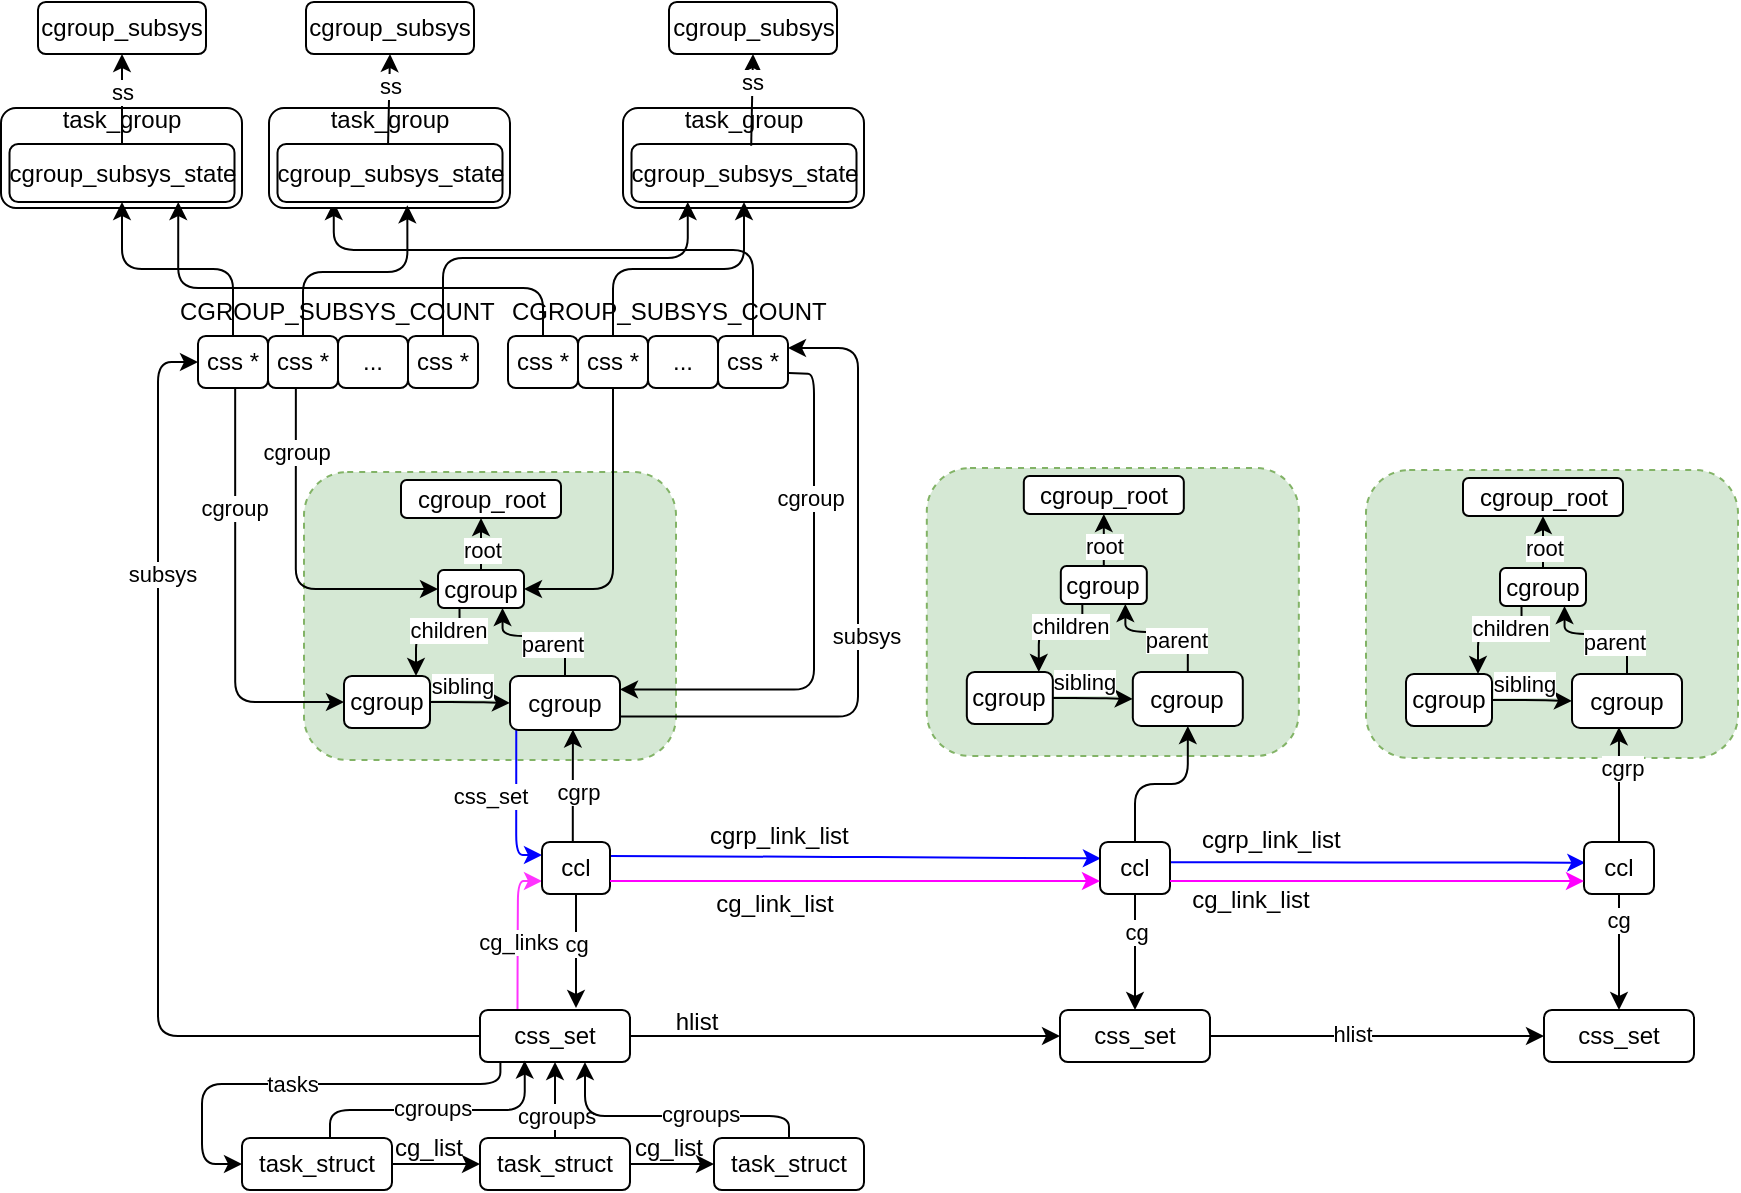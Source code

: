 <mxfile version="22.1.18" type="github">
  <diagram name="第 1 页" id="1sTqLYYf4km9OQXEMfxo">
    <mxGraphModel dx="1105" dy="947" grid="0" gridSize="10" guides="1" tooltips="1" connect="1" arrows="1" fold="1" page="0" pageScale="1" pageWidth="827" pageHeight="1169" math="0" shadow="0">
      <root>
        <mxCell id="0" />
        <mxCell id="1" parent="0" />
        <mxCell id="eX-xo4S41jba7NUUzSWL-14" value="" style="rounded=1;whiteSpace=wrap;html=1;" parent="1" vertex="1">
          <mxGeometry x="371.5" y="-338" width="120.5" height="50" as="geometry" />
        </mxCell>
        <mxCell id="eX-xo4S41jba7NUUzSWL-4" value="" style="rounded=1;whiteSpace=wrap;html=1;" parent="1" vertex="1">
          <mxGeometry x="60.5" y="-338" width="120.5" height="50" as="geometry" />
        </mxCell>
        <mxCell id="Ngx6iaga4DdsrcoKr7fE-33" value="" style="rounded=1;whiteSpace=wrap;html=1;fillColor=#d5e8d4;dashed=1;strokeColor=#82b366;" parent="1" vertex="1">
          <mxGeometry x="523.41" y="-158" width="186" height="144" as="geometry" />
        </mxCell>
        <mxCell id="dMPjOtFgpPPqgFT5n9wA-119" value="" style="rounded=1;whiteSpace=wrap;html=1;fillColor=#d5e8d4;dashed=1;strokeColor=#82b366;" parent="1" vertex="1">
          <mxGeometry x="212" y="-156" width="186" height="144" as="geometry" />
        </mxCell>
        <mxCell id="dMPjOtFgpPPqgFT5n9wA-11" style="edgeStyle=orthogonalEdgeStyle;rounded=1;orthogonalLoop=1;jettySize=auto;html=1;entryX=0;entryY=0.5;entryDx=0;entryDy=0;" parent="1" source="dMPjOtFgpPPqgFT5n9wA-1" target="dMPjOtFgpPPqgFT5n9wA-2" edge="1">
          <mxGeometry relative="1" as="geometry" />
        </mxCell>
        <mxCell id="dMPjOtFgpPPqgFT5n9wA-1" value="task_struct" style="rounded=1;whiteSpace=wrap;html=1;" parent="1" vertex="1">
          <mxGeometry x="181" y="177" width="75" height="26" as="geometry" />
        </mxCell>
        <mxCell id="dMPjOtFgpPPqgFT5n9wA-5" style="edgeStyle=orthogonalEdgeStyle;rounded=1;orthogonalLoop=1;jettySize=auto;html=1;entryX=0.5;entryY=1;entryDx=0;entryDy=0;" parent="1" source="dMPjOtFgpPPqgFT5n9wA-2" target="dMPjOtFgpPPqgFT5n9wA-4" edge="1">
          <mxGeometry relative="1" as="geometry" />
        </mxCell>
        <mxCell id="dMPjOtFgpPPqgFT5n9wA-8" value="cgroups" style="edgeLabel;html=1;align=center;verticalAlign=middle;resizable=0;points=[];rounded=1;" parent="dMPjOtFgpPPqgFT5n9wA-5" vertex="1" connectable="0">
          <mxGeometry x="-0.444" relative="1" as="geometry">
            <mxPoint as="offset" />
          </mxGeometry>
        </mxCell>
        <mxCell id="dMPjOtFgpPPqgFT5n9wA-12" style="edgeStyle=orthogonalEdgeStyle;rounded=1;orthogonalLoop=1;jettySize=auto;html=1;entryX=0;entryY=0.5;entryDx=0;entryDy=0;" parent="1" source="dMPjOtFgpPPqgFT5n9wA-2" target="dMPjOtFgpPPqgFT5n9wA-3" edge="1">
          <mxGeometry relative="1" as="geometry" />
        </mxCell>
        <mxCell id="dMPjOtFgpPPqgFT5n9wA-2" value="task_struct" style="rounded=1;whiteSpace=wrap;html=1;" parent="1" vertex="1">
          <mxGeometry x="300" y="177" width="75" height="26" as="geometry" />
        </mxCell>
        <mxCell id="dMPjOtFgpPPqgFT5n9wA-3" value="task_struct" style="rounded=1;whiteSpace=wrap;html=1;" parent="1" vertex="1">
          <mxGeometry x="417" y="177" width="75" height="26" as="geometry" />
        </mxCell>
        <mxCell id="dMPjOtFgpPPqgFT5n9wA-15" style="edgeStyle=orthogonalEdgeStyle;rounded=1;orthogonalLoop=1;jettySize=auto;html=1;entryX=0;entryY=0.5;entryDx=0;entryDy=0;exitX=0.136;exitY=0.975;exitDx=0;exitDy=0;exitPerimeter=0;" parent="1" source="dMPjOtFgpPPqgFT5n9wA-4" target="dMPjOtFgpPPqgFT5n9wA-1" edge="1">
          <mxGeometry relative="1" as="geometry">
            <Array as="points">
              <mxPoint x="310" y="150" />
              <mxPoint x="161" y="150" />
              <mxPoint x="161" y="190" />
            </Array>
          </mxGeometry>
        </mxCell>
        <mxCell id="dMPjOtFgpPPqgFT5n9wA-16" value="tasks" style="edgeLabel;html=1;align=center;verticalAlign=middle;resizable=0;points=[];rounded=1;" parent="dMPjOtFgpPPqgFT5n9wA-15" vertex="1" connectable="0">
          <mxGeometry x="0.054" relative="1" as="geometry">
            <mxPoint as="offset" />
          </mxGeometry>
        </mxCell>
        <mxCell id="dMPjOtFgpPPqgFT5n9wA-130" style="edgeStyle=orthogonalEdgeStyle;rounded=1;orthogonalLoop=1;jettySize=auto;html=1;entryX=0;entryY=0.5;entryDx=0;entryDy=0;exitX=0;exitY=0.5;exitDx=0;exitDy=0;" parent="1" source="dMPjOtFgpPPqgFT5n9wA-4" target="dMPjOtFgpPPqgFT5n9wA-91" edge="1">
          <mxGeometry relative="1" as="geometry" />
        </mxCell>
        <mxCell id="dMPjOtFgpPPqgFT5n9wA-138" style="edgeStyle=orthogonalEdgeStyle;rounded=1;orthogonalLoop=1;jettySize=auto;html=1;entryX=0;entryY=0.75;entryDx=0;entryDy=0;exitX=0.25;exitY=0;exitDx=0;exitDy=0;strokeColor=#FF33FF;" parent="1" source="dMPjOtFgpPPqgFT5n9wA-4" target="dMPjOtFgpPPqgFT5n9wA-135" edge="1">
          <mxGeometry relative="1" as="geometry">
            <Array as="points">
              <mxPoint x="319" y="84" />
              <mxPoint x="319" y="49" />
            </Array>
          </mxGeometry>
        </mxCell>
        <mxCell id="dMPjOtFgpPPqgFT5n9wA-140" value="cg_links" style="edgeLabel;html=1;align=center;verticalAlign=middle;resizable=0;points=[];rounded=1;" parent="dMPjOtFgpPPqgFT5n9wA-138" vertex="1" connectable="0">
          <mxGeometry x="-0.093" relative="1" as="geometry">
            <mxPoint as="offset" />
          </mxGeometry>
        </mxCell>
        <mxCell id="Ngx6iaga4DdsrcoKr7fE-14" style="edgeStyle=orthogonalEdgeStyle;rounded=1;orthogonalLoop=1;jettySize=auto;html=1;" parent="1" source="dMPjOtFgpPPqgFT5n9wA-4" target="Ngx6iaga4DdsrcoKr7fE-12" edge="1">
          <mxGeometry relative="1" as="geometry" />
        </mxCell>
        <mxCell id="dMPjOtFgpPPqgFT5n9wA-4" value="css_set" style="rounded=1;whiteSpace=wrap;html=1;" parent="1" vertex="1">
          <mxGeometry x="300" y="113" width="75" height="26" as="geometry" />
        </mxCell>
        <mxCell id="dMPjOtFgpPPqgFT5n9wA-6" style="edgeStyle=orthogonalEdgeStyle;rounded=1;orthogonalLoop=1;jettySize=auto;html=1;entryX=0.7;entryY=1.002;entryDx=0;entryDy=0;entryPerimeter=0;" parent="1" source="dMPjOtFgpPPqgFT5n9wA-3" target="dMPjOtFgpPPqgFT5n9wA-4" edge="1">
          <mxGeometry relative="1" as="geometry">
            <Array as="points">
              <mxPoint x="455" y="166" />
              <mxPoint x="353" y="166" />
            </Array>
          </mxGeometry>
        </mxCell>
        <mxCell id="dMPjOtFgpPPqgFT5n9wA-10" value="cgroups" style="edgeLabel;html=1;align=center;verticalAlign=middle;resizable=0;points=[];rounded=1;" parent="dMPjOtFgpPPqgFT5n9wA-6" vertex="1" connectable="0">
          <mxGeometry x="-0.206" y="-1" relative="1" as="geometry">
            <mxPoint as="offset" />
          </mxGeometry>
        </mxCell>
        <mxCell id="dMPjOtFgpPPqgFT5n9wA-7" style="edgeStyle=orthogonalEdgeStyle;rounded=1;orthogonalLoop=1;jettySize=auto;html=1;entryX=0.298;entryY=0.973;entryDx=0;entryDy=0;entryPerimeter=0;" parent="1" source="dMPjOtFgpPPqgFT5n9wA-1" target="dMPjOtFgpPPqgFT5n9wA-4" edge="1">
          <mxGeometry relative="1" as="geometry">
            <Array as="points">
              <mxPoint x="225" y="163" />
              <mxPoint x="322" y="163" />
            </Array>
          </mxGeometry>
        </mxCell>
        <mxCell id="dMPjOtFgpPPqgFT5n9wA-9" value="cgroups" style="edgeLabel;html=1;align=center;verticalAlign=middle;resizable=0;points=[];rounded=1;" parent="dMPjOtFgpPPqgFT5n9wA-7" vertex="1" connectable="0">
          <mxGeometry x="-0.054" y="1" relative="1" as="geometry">
            <mxPoint as="offset" />
          </mxGeometry>
        </mxCell>
        <mxCell id="dMPjOtFgpPPqgFT5n9wA-13" value="cg_list" style="text;html=1;align=center;verticalAlign=middle;resizable=0;points=[];autosize=1;strokeColor=none;fillColor=none;rounded=1;" parent="1" vertex="1">
          <mxGeometry x="248" y="169" width="52" height="26" as="geometry" />
        </mxCell>
        <mxCell id="dMPjOtFgpPPqgFT5n9wA-14" value="cg_list" style="text;html=1;align=center;verticalAlign=middle;resizable=0;points=[];autosize=1;strokeColor=none;fillColor=none;rounded=1;" parent="1" vertex="1">
          <mxGeometry x="368" y="169" width="52" height="26" as="geometry" />
        </mxCell>
        <mxCell id="Ngx6iaga4DdsrcoKr7fE-25" style="edgeStyle=orthogonalEdgeStyle;rounded=1;orthogonalLoop=1;jettySize=auto;html=1;entryX=0;entryY=0.5;entryDx=0;entryDy=0;exitX=0.531;exitY=1.02;exitDx=0;exitDy=0;exitPerimeter=0;" parent="1" source="dMPjOtFgpPPqgFT5n9wA-91" target="dMPjOtFgpPPqgFT5n9wA-106" edge="1">
          <mxGeometry relative="1" as="geometry">
            <mxPoint x="175.0" y="-198" as="sourcePoint" />
            <mxPoint x="229" y="-41.0" as="targetPoint" />
            <Array as="points">
              <mxPoint x="178" y="-41" />
            </Array>
          </mxGeometry>
        </mxCell>
        <mxCell id="Ngx6iaga4DdsrcoKr7fE-29" value="cgroup" style="edgeLabel;html=1;align=center;verticalAlign=middle;resizable=0;points=[];rounded=1;" parent="Ngx6iaga4DdsrcoKr7fE-25" vertex="1" connectable="0">
          <mxGeometry x="-0.673" relative="1" as="geometry">
            <mxPoint x="-1" y="25" as="offset" />
          </mxGeometry>
        </mxCell>
        <mxCell id="eX-xo4S41jba7NUUzSWL-17" style="edgeStyle=orthogonalEdgeStyle;rounded=1;orthogonalLoop=1;jettySize=auto;html=1;entryX=0.5;entryY=1;entryDx=0;entryDy=0;curved=0;" parent="1" source="dMPjOtFgpPPqgFT5n9wA-91" target="eX-xo4S41jba7NUUzSWL-1" edge="1">
          <mxGeometry relative="1" as="geometry" />
        </mxCell>
        <mxCell id="dMPjOtFgpPPqgFT5n9wA-91" value="css *" style="rounded=1;whiteSpace=wrap;html=1;" parent="1" vertex="1">
          <mxGeometry x="159" y="-224" width="35" height="26" as="geometry" />
        </mxCell>
        <mxCell id="Ngx6iaga4DdsrcoKr7fE-26" style="edgeStyle=orthogonalEdgeStyle;rounded=1;orthogonalLoop=1;jettySize=auto;html=1;entryX=0;entryY=0.5;entryDx=0;entryDy=0;exitX=0.398;exitY=1.007;exitDx=0;exitDy=0;exitPerimeter=0;" parent="1" source="dMPjOtFgpPPqgFT5n9wA-92" target="dMPjOtFgpPPqgFT5n9wA-107" edge="1">
          <mxGeometry relative="1" as="geometry" />
        </mxCell>
        <mxCell id="Ngx6iaga4DdsrcoKr7fE-30" value="cgroup" style="edgeLabel;html=1;align=center;verticalAlign=middle;resizable=0;points=[];rounded=1;" parent="Ngx6iaga4DdsrcoKr7fE-26" vertex="1" connectable="0">
          <mxGeometry x="-0.631" relative="1" as="geometry">
            <mxPoint as="offset" />
          </mxGeometry>
        </mxCell>
        <mxCell id="dMPjOtFgpPPqgFT5n9wA-92" value="css *" style="rounded=1;whiteSpace=wrap;html=1;" parent="1" vertex="1">
          <mxGeometry x="194" y="-224" width="35" height="26" as="geometry" />
        </mxCell>
        <mxCell id="dMPjOtFgpPPqgFT5n9wA-93" value="..." style="rounded=1;whiteSpace=wrap;html=1;" parent="1" vertex="1">
          <mxGeometry x="229" y="-224" width="35" height="26" as="geometry" />
        </mxCell>
        <mxCell id="eX-xo4S41jba7NUUzSWL-22" style="edgeStyle=orthogonalEdgeStyle;rounded=1;orthogonalLoop=1;jettySize=auto;html=1;entryX=0.25;entryY=1;entryDx=0;entryDy=0;" parent="1" source="dMPjOtFgpPPqgFT5n9wA-94" target="eX-xo4S41jba7NUUzSWL-15" edge="1">
          <mxGeometry relative="1" as="geometry">
            <Array as="points">
              <mxPoint x="282" y="-263" />
              <mxPoint x="404" y="-263" />
            </Array>
          </mxGeometry>
        </mxCell>
        <mxCell id="dMPjOtFgpPPqgFT5n9wA-94" value="css *" style="rounded=1;whiteSpace=wrap;html=1;" parent="1" vertex="1">
          <mxGeometry x="264" y="-224" width="35" height="26" as="geometry" />
        </mxCell>
        <mxCell id="dMPjOtFgpPPqgFT5n9wA-104" style="edgeStyle=orthogonalEdgeStyle;rounded=1;orthogonalLoop=1;jettySize=auto;html=1;entryX=1;entryY=0.25;entryDx=0;entryDy=0;exitX=1;exitY=0.75;exitDx=0;exitDy=0;" parent="1" source="dMPjOtFgpPPqgFT5n9wA-97" target="dMPjOtFgpPPqgFT5n9wA-103" edge="1">
          <mxGeometry relative="1" as="geometry">
            <Array as="points">
              <mxPoint x="489" y="-34" />
              <mxPoint x="489" y="-218" />
              <mxPoint x="454" y="-218" />
            </Array>
          </mxGeometry>
        </mxCell>
        <mxCell id="dMPjOtFgpPPqgFT5n9wA-105" value="subsys" style="edgeLabel;html=1;align=center;verticalAlign=middle;resizable=0;points=[];rounded=1;" parent="dMPjOtFgpPPqgFT5n9wA-104" vertex="1" connectable="0">
          <mxGeometry x="-0.348" y="2" relative="1" as="geometry">
            <mxPoint x="12" y="-39" as="offset" />
          </mxGeometry>
        </mxCell>
        <mxCell id="dMPjOtFgpPPqgFT5n9wA-112" style="edgeStyle=orthogonalEdgeStyle;rounded=1;orthogonalLoop=1;jettySize=auto;html=1;entryX=0.75;entryY=1;entryDx=0;entryDy=0;exitX=0.5;exitY=0;exitDx=0;exitDy=0;" parent="1" source="dMPjOtFgpPPqgFT5n9wA-97" target="dMPjOtFgpPPqgFT5n9wA-107" edge="1">
          <mxGeometry relative="1" as="geometry" />
        </mxCell>
        <mxCell id="dMPjOtFgpPPqgFT5n9wA-113" value="parent" style="edgeLabel;html=1;align=center;verticalAlign=middle;resizable=0;points=[];rounded=1;" parent="dMPjOtFgpPPqgFT5n9wA-112" vertex="1" connectable="0">
          <mxGeometry x="-0.255" relative="1" as="geometry">
            <mxPoint x="-2" y="4" as="offset" />
          </mxGeometry>
        </mxCell>
        <mxCell id="dMPjOtFgpPPqgFT5n9wA-137" style="edgeStyle=orthogonalEdgeStyle;rounded=1;orthogonalLoop=1;jettySize=auto;html=1;entryX=0;entryY=0.25;entryDx=0;entryDy=0;exitX=0.057;exitY=0.986;exitDx=0;exitDy=0;exitPerimeter=0;strokeColor=#0000FF;" parent="1" source="dMPjOtFgpPPqgFT5n9wA-97" target="dMPjOtFgpPPqgFT5n9wA-135" edge="1">
          <mxGeometry relative="1" as="geometry">
            <mxPoint x="340" y="-26" as="sourcePoint" />
            <mxPoint x="341" y="28" as="targetPoint" />
            <Array as="points">
              <mxPoint x="318" y="36" />
            </Array>
          </mxGeometry>
        </mxCell>
        <mxCell id="dMPjOtFgpPPqgFT5n9wA-139" value="css_set" style="edgeLabel;html=1;align=center;verticalAlign=middle;resizable=0;points=[];rounded=1;" parent="dMPjOtFgpPPqgFT5n9wA-137" vertex="1" connectable="0">
          <mxGeometry x="0.372" y="1" relative="1" as="geometry">
            <mxPoint x="-14" y="-19" as="offset" />
          </mxGeometry>
        </mxCell>
        <mxCell id="dMPjOtFgpPPqgFT5n9wA-97" value="cgroup" style="rounded=1;whiteSpace=wrap;html=1;" parent="1" vertex="1">
          <mxGeometry x="315" y="-54" width="55" height="27" as="geometry" />
        </mxCell>
        <mxCell id="eX-xo4S41jba7NUUzSWL-23" style="edgeStyle=orthogonalEdgeStyle;rounded=1;orthogonalLoop=1;jettySize=auto;html=1;entryX=0.75;entryY=1;entryDx=0;entryDy=0;" parent="1" source="dMPjOtFgpPPqgFT5n9wA-100" target="eX-xo4S41jba7NUUzSWL-1" edge="1">
          <mxGeometry relative="1" as="geometry">
            <Array as="points">
              <mxPoint x="332" y="-248" />
              <mxPoint x="149" y="-248" />
            </Array>
          </mxGeometry>
        </mxCell>
        <mxCell id="dMPjOtFgpPPqgFT5n9wA-100" value="css *" style="rounded=1;whiteSpace=wrap;html=1;" parent="1" vertex="1">
          <mxGeometry x="314" y="-224" width="35" height="26" as="geometry" />
        </mxCell>
        <mxCell id="Ngx6iaga4DdsrcoKr7fE-27" style="edgeStyle=orthogonalEdgeStyle;rounded=1;orthogonalLoop=1;jettySize=auto;html=1;entryX=1;entryY=0.5;entryDx=0;entryDy=0;exitX=0.5;exitY=1;exitDx=0;exitDy=0;" parent="1" source="dMPjOtFgpPPqgFT5n9wA-101" target="dMPjOtFgpPPqgFT5n9wA-107" edge="1">
          <mxGeometry relative="1" as="geometry" />
        </mxCell>
        <mxCell id="eX-xo4S41jba7NUUzSWL-21" style="edgeStyle=orthogonalEdgeStyle;rounded=1;orthogonalLoop=1;jettySize=auto;html=1;entryX=0.5;entryY=1;entryDx=0;entryDy=0;" parent="1" source="dMPjOtFgpPPqgFT5n9wA-101" target="eX-xo4S41jba7NUUzSWL-15" edge="1">
          <mxGeometry relative="1" as="geometry" />
        </mxCell>
        <mxCell id="dMPjOtFgpPPqgFT5n9wA-101" value="css *" style="rounded=1;whiteSpace=wrap;html=1;" parent="1" vertex="1">
          <mxGeometry x="349" y="-224" width="35" height="26" as="geometry" />
        </mxCell>
        <mxCell id="dMPjOtFgpPPqgFT5n9wA-102" value="..." style="rounded=1;whiteSpace=wrap;html=1;" parent="1" vertex="1">
          <mxGeometry x="384" y="-224" width="35" height="26" as="geometry" />
        </mxCell>
        <mxCell id="Ngx6iaga4DdsrcoKr7fE-22" style="edgeStyle=orthogonalEdgeStyle;rounded=1;orthogonalLoop=1;jettySize=auto;html=1;entryX=1;entryY=0.25;entryDx=0;entryDy=0;exitX=0.997;exitY=0.71;exitDx=0;exitDy=0;exitPerimeter=0;" parent="1" source="dMPjOtFgpPPqgFT5n9wA-103" target="dMPjOtFgpPPqgFT5n9wA-97" edge="1">
          <mxGeometry relative="1" as="geometry">
            <mxPoint x="455" y="-252" as="sourcePoint" />
            <Array as="points">
              <mxPoint x="455" y="-206" />
              <mxPoint x="467" y="-205" />
              <mxPoint x="467" y="-47" />
            </Array>
          </mxGeometry>
        </mxCell>
        <mxCell id="Ngx6iaga4DdsrcoKr7fE-23" value="cgroup" style="edgeLabel;html=1;align=center;verticalAlign=middle;resizable=0;points=[];rounded=1;" parent="Ngx6iaga4DdsrcoKr7fE-22" vertex="1" connectable="0">
          <mxGeometry x="-0.441" y="-2" relative="1" as="geometry">
            <mxPoint as="offset" />
          </mxGeometry>
        </mxCell>
        <mxCell id="eX-xo4S41jba7NUUzSWL-24" style="edgeStyle=orthogonalEdgeStyle;rounded=1;orthogonalLoop=1;jettySize=auto;html=1;entryX=0.25;entryY=1;entryDx=0;entryDy=0;" parent="1" source="dMPjOtFgpPPqgFT5n9wA-103" target="eX-xo4S41jba7NUUzSWL-9" edge="1">
          <mxGeometry relative="1" as="geometry">
            <Array as="points">
              <mxPoint x="437" y="-267" />
              <mxPoint x="227" y="-267" />
            </Array>
          </mxGeometry>
        </mxCell>
        <mxCell id="dMPjOtFgpPPqgFT5n9wA-103" value="css *" style="rounded=1;whiteSpace=wrap;html=1;" parent="1" vertex="1">
          <mxGeometry x="419" y="-224" width="35" height="26" as="geometry" />
        </mxCell>
        <mxCell id="dMPjOtFgpPPqgFT5n9wA-108" style="edgeStyle=orthogonalEdgeStyle;rounded=1;orthogonalLoop=1;jettySize=auto;html=1;exitX=1;exitY=0.5;exitDx=0;exitDy=0;" parent="1" source="dMPjOtFgpPPqgFT5n9wA-106" target="dMPjOtFgpPPqgFT5n9wA-97" edge="1">
          <mxGeometry relative="1" as="geometry" />
        </mxCell>
        <mxCell id="dMPjOtFgpPPqgFT5n9wA-109" value="sibling" style="edgeLabel;html=1;align=center;verticalAlign=middle;resizable=0;points=[];rounded=1;" parent="dMPjOtFgpPPqgFT5n9wA-108" vertex="1" connectable="0">
          <mxGeometry x="-0.335" relative="1" as="geometry">
            <mxPoint x="2" y="-8" as="offset" />
          </mxGeometry>
        </mxCell>
        <mxCell id="dMPjOtFgpPPqgFT5n9wA-106" value="cgroup" style="rounded=1;whiteSpace=wrap;html=1;" parent="1" vertex="1">
          <mxGeometry x="232" y="-54" width="43" height="26" as="geometry" />
        </mxCell>
        <mxCell id="dMPjOtFgpPPqgFT5n9wA-114" value="" style="edgeStyle=orthogonalEdgeStyle;rounded=1;orthogonalLoop=1;jettySize=auto;html=1;exitX=0.25;exitY=1;exitDx=0;exitDy=0;" parent="1" source="dMPjOtFgpPPqgFT5n9wA-107" target="dMPjOtFgpPPqgFT5n9wA-106" edge="1">
          <mxGeometry relative="1" as="geometry">
            <Array as="points">
              <mxPoint x="290" y="-75" />
              <mxPoint x="268" y="-75" />
            </Array>
          </mxGeometry>
        </mxCell>
        <mxCell id="dMPjOtFgpPPqgFT5n9wA-115" value="children" style="edgeLabel;html=1;align=center;verticalAlign=middle;resizable=0;points=[];rounded=1;" parent="dMPjOtFgpPPqgFT5n9wA-114" vertex="1" connectable="0">
          <mxGeometry x="-0.3" y="-2" relative="1" as="geometry">
            <mxPoint as="offset" />
          </mxGeometry>
        </mxCell>
        <mxCell id="dMPjOtFgpPPqgFT5n9wA-117" style="edgeStyle=orthogonalEdgeStyle;rounded=1;orthogonalLoop=1;jettySize=auto;html=1;entryX=0.5;entryY=1;entryDx=0;entryDy=0;" parent="1" source="dMPjOtFgpPPqgFT5n9wA-107" target="dMPjOtFgpPPqgFT5n9wA-116" edge="1">
          <mxGeometry relative="1" as="geometry" />
        </mxCell>
        <mxCell id="dMPjOtFgpPPqgFT5n9wA-118" value="root" style="edgeLabel;html=1;align=center;verticalAlign=middle;resizable=0;points=[];rounded=1;" parent="dMPjOtFgpPPqgFT5n9wA-117" vertex="1" connectable="0">
          <mxGeometry x="-0.399" y="-3" relative="1" as="geometry">
            <mxPoint x="-3" y="6" as="offset" />
          </mxGeometry>
        </mxCell>
        <mxCell id="dMPjOtFgpPPqgFT5n9wA-107" value="cgroup" style="rounded=1;whiteSpace=wrap;html=1;" parent="1" vertex="1">
          <mxGeometry x="279" y="-107" width="43" height="19" as="geometry" />
        </mxCell>
        <mxCell id="dMPjOtFgpPPqgFT5n9wA-116" value="cgroup_root" style="rounded=1;whiteSpace=wrap;html=1;" parent="1" vertex="1">
          <mxGeometry x="260.5" y="-152" width="80" height="19" as="geometry" />
        </mxCell>
        <mxCell id="dMPjOtFgpPPqgFT5n9wA-131" value="subsys" style="edgeLabel;html=1;align=center;verticalAlign=middle;resizable=0;points=[];rounded=1;" parent="1" vertex="1" connectable="0">
          <mxGeometry x="267.502" y="-159.003" as="geometry">
            <mxPoint x="-127" y="54" as="offset" />
          </mxGeometry>
        </mxCell>
        <mxCell id="dMPjOtFgpPPqgFT5n9wA-143" style="edgeStyle=orthogonalEdgeStyle;rounded=1;orthogonalLoop=1;jettySize=auto;html=1;entryX=0.013;entryY=0.315;entryDx=0;entryDy=0;strokeColor=#0000FF;entryPerimeter=0;" parent="1" target="dMPjOtFgpPPqgFT5n9wA-141" edge="1">
          <mxGeometry relative="1" as="geometry">
            <mxPoint x="365" y="36" as="sourcePoint" />
            <mxPoint x="448" y="36" as="targetPoint" />
          </mxGeometry>
        </mxCell>
        <mxCell id="Ngx6iaga4DdsrcoKr7fE-2" style="edgeStyle=orthogonalEdgeStyle;rounded=1;orthogonalLoop=1;jettySize=auto;html=1;entryX=0.572;entryY=0.991;entryDx=0;entryDy=0;entryPerimeter=0;exitX=0.453;exitY=-0.015;exitDx=0;exitDy=0;exitPerimeter=0;" parent="1" source="dMPjOtFgpPPqgFT5n9wA-135" target="dMPjOtFgpPPqgFT5n9wA-97" edge="1">
          <mxGeometry relative="1" as="geometry" />
        </mxCell>
        <mxCell id="Ngx6iaga4DdsrcoKr7fE-3" value="cgrp" style="edgeLabel;html=1;align=center;verticalAlign=middle;resizable=0;points=[];rounded=1;" parent="Ngx6iaga4DdsrcoKr7fE-2" vertex="1" connectable="0">
          <mxGeometry x="-0.107" relative="1" as="geometry">
            <mxPoint x="2" as="offset" />
          </mxGeometry>
        </mxCell>
        <mxCell id="dMPjOtFgpPPqgFT5n9wA-135" value="ccl" style="rounded=1;whiteSpace=wrap;html=1;" parent="1" vertex="1">
          <mxGeometry x="331" y="29" width="34" height="26" as="geometry" />
        </mxCell>
        <mxCell id="dMPjOtFgpPPqgFT5n9wA-144" style="edgeStyle=orthogonalEdgeStyle;rounded=1;orthogonalLoop=1;jettySize=auto;html=1;entryX=0.019;entryY=0.397;entryDx=0;entryDy=0;strokeColor=#0000FF;entryPerimeter=0;exitX=1.008;exitY=0.391;exitDx=0;exitDy=0;exitPerimeter=0;" parent="1" source="dMPjOtFgpPPqgFT5n9wA-141" target="dMPjOtFgpPPqgFT5n9wA-142" edge="1">
          <mxGeometry relative="1" as="geometry">
            <mxPoint x="645" y="37" as="sourcePoint" />
            <mxPoint x="742" y="37" as="targetPoint" />
          </mxGeometry>
        </mxCell>
        <mxCell id="Ngx6iaga4DdsrcoKr7fE-31" style="edgeStyle=orthogonalEdgeStyle;rounded=1;orthogonalLoop=1;jettySize=auto;html=1;" parent="1" source="dMPjOtFgpPPqgFT5n9wA-141" target="Ngx6iaga4DdsrcoKr7fE-12" edge="1">
          <mxGeometry relative="1" as="geometry" />
        </mxCell>
        <mxCell id="Ngx6iaga4DdsrcoKr7fE-53" value="cg" style="edgeLabel;html=1;align=center;verticalAlign=middle;resizable=0;points=[];rounded=1;" parent="Ngx6iaga4DdsrcoKr7fE-31" vertex="1" connectable="0">
          <mxGeometry x="-0.37" relative="1" as="geometry">
            <mxPoint as="offset" />
          </mxGeometry>
        </mxCell>
        <mxCell id="8TKAMPWTFC5_JWP3Wgni-21" style="edgeStyle=orthogonalEdgeStyle;rounded=1;orthogonalLoop=1;jettySize=auto;html=1;entryX=0.5;entryY=1;entryDx=0;entryDy=0;curved=0;" edge="1" parent="1" source="dMPjOtFgpPPqgFT5n9wA-141" target="Ngx6iaga4DdsrcoKr7fE-38">
          <mxGeometry relative="1" as="geometry" />
        </mxCell>
        <mxCell id="dMPjOtFgpPPqgFT5n9wA-141" value="ccl" style="rounded=1;whiteSpace=wrap;html=1;" parent="1" vertex="1">
          <mxGeometry x="610" y="29" width="35" height="26" as="geometry" />
        </mxCell>
        <mxCell id="Ngx6iaga4DdsrcoKr7fE-32" style="edgeStyle=orthogonalEdgeStyle;rounded=1;orthogonalLoop=1;jettySize=auto;html=1;entryX=0.5;entryY=0;entryDx=0;entryDy=0;" parent="1" source="dMPjOtFgpPPqgFT5n9wA-142" target="Ngx6iaga4DdsrcoKr7fE-13" edge="1">
          <mxGeometry relative="1" as="geometry" />
        </mxCell>
        <mxCell id="Ngx6iaga4DdsrcoKr7fE-54" value="cg" style="edgeLabel;html=1;align=center;verticalAlign=middle;resizable=0;points=[];rounded=1;" parent="Ngx6iaga4DdsrcoKr7fE-32" vertex="1" connectable="0">
          <mxGeometry x="-0.55" y="-1" relative="1" as="geometry">
            <mxPoint as="offset" />
          </mxGeometry>
        </mxCell>
        <mxCell id="dMPjOtFgpPPqgFT5n9wA-142" value="ccl" style="rounded=1;whiteSpace=wrap;html=1;" parent="1" vertex="1">
          <mxGeometry x="852" y="29" width="35" height="26" as="geometry" />
        </mxCell>
        <mxCell id="dMPjOtFgpPPqgFT5n9wA-145" value="cg_link_list" style="text;html=1;align=center;verticalAlign=middle;resizable=0;points=[];autosize=1;strokeColor=none;fillColor=none;rounded=1;" parent="1" vertex="1">
          <mxGeometry x="408" y="47" width="77" height="26" as="geometry" />
        </mxCell>
        <mxCell id="dMPjOtFgpPPqgFT5n9wA-146" value="cg_link_list" style="text;html=1;align=center;verticalAlign=middle;resizable=0;points=[];autosize=1;strokeColor=none;fillColor=none;rounded=1;" parent="1" vertex="1">
          <mxGeometry x="646.5" y="45" width="77" height="26" as="geometry" />
        </mxCell>
        <mxCell id="dMPjOtFgpPPqgFT5n9wA-147" value="cgrp_link_list" style="text;whiteSpace=wrap;rounded=1;" parent="1" vertex="1">
          <mxGeometry x="413" y="12" width="72" height="24" as="geometry" />
        </mxCell>
        <mxCell id="dMPjOtFgpPPqgFT5n9wA-148" value="cgrp_link_list" style="text;whiteSpace=wrap;rounded=1;" parent="1" vertex="1">
          <mxGeometry x="659" y="14" width="74" height="24" as="geometry" />
        </mxCell>
        <mxCell id="dMPjOtFgpPPqgFT5n9wA-149" value="cgroup_subsys" style="rounded=1;whiteSpace=wrap;html=1;" parent="1" vertex="1">
          <mxGeometry x="79" y="-391" width="84" height="26" as="geometry" />
        </mxCell>
        <mxCell id="dMPjOtFgpPPqgFT5n9wA-153" value="cgroup_subsys" style="rounded=1;whiteSpace=wrap;html=1;" parent="1" vertex="1">
          <mxGeometry x="213" y="-391" width="84" height="26" as="geometry" />
        </mxCell>
        <mxCell id="Ngx6iaga4DdsrcoKr7fE-1" style="edgeStyle=orthogonalEdgeStyle;rounded=1;orthogonalLoop=1;jettySize=auto;html=1;" parent="1" source="dMPjOtFgpPPqgFT5n9wA-135" edge="1">
          <mxGeometry relative="1" as="geometry">
            <mxPoint x="348" y="112" as="targetPoint" />
          </mxGeometry>
        </mxCell>
        <mxCell id="Ngx6iaga4DdsrcoKr7fE-4" value="cg" style="edgeLabel;html=1;align=center;verticalAlign=middle;resizable=0;points=[];rounded=1;" parent="Ngx6iaga4DdsrcoKr7fE-1" vertex="1" connectable="0">
          <mxGeometry x="-0.148" relative="1" as="geometry">
            <mxPoint as="offset" />
          </mxGeometry>
        </mxCell>
        <mxCell id="Ngx6iaga4DdsrcoKr7fE-16" style="edgeStyle=orthogonalEdgeStyle;rounded=1;orthogonalLoop=1;jettySize=auto;html=1;entryX=0;entryY=0.5;entryDx=0;entryDy=0;" parent="1" source="Ngx6iaga4DdsrcoKr7fE-12" target="Ngx6iaga4DdsrcoKr7fE-13" edge="1">
          <mxGeometry relative="1" as="geometry" />
        </mxCell>
        <mxCell id="Ngx6iaga4DdsrcoKr7fE-17" value="hlist" style="edgeLabel;html=1;align=center;verticalAlign=middle;resizable=0;points=[];rounded=1;" parent="Ngx6iaga4DdsrcoKr7fE-16" vertex="1" connectable="0">
          <mxGeometry x="-0.155" y="1" relative="1" as="geometry">
            <mxPoint as="offset" />
          </mxGeometry>
        </mxCell>
        <mxCell id="Ngx6iaga4DdsrcoKr7fE-12" value="css_set" style="rounded=1;whiteSpace=wrap;html=1;" parent="1" vertex="1">
          <mxGeometry x="590" y="113" width="75" height="26" as="geometry" />
        </mxCell>
        <mxCell id="Ngx6iaga4DdsrcoKr7fE-13" value="css_set" style="rounded=1;whiteSpace=wrap;html=1;" parent="1" vertex="1">
          <mxGeometry x="832" y="113" width="75" height="26" as="geometry" />
        </mxCell>
        <mxCell id="Ngx6iaga4DdsrcoKr7fE-15" value="hlist" style="text;html=1;align=center;verticalAlign=middle;resizable=0;points=[];autosize=1;strokeColor=none;fillColor=none;rounded=1;" parent="1" vertex="1">
          <mxGeometry x="388" y="106" width="39" height="26" as="geometry" />
        </mxCell>
        <mxCell id="Ngx6iaga4DdsrcoKr7fE-18" value="CGROUP_SUBSYS_COUNT" style="text;whiteSpace=wrap;rounded=1;" parent="1" vertex="1">
          <mxGeometry x="148" y="-250" width="152.5" height="26" as="geometry" />
        </mxCell>
        <mxCell id="Ngx6iaga4DdsrcoKr7fE-20" value="CGROUP_SUBSYS_COUNT" style="text;whiteSpace=wrap;rounded=1;" parent="1" vertex="1">
          <mxGeometry x="314" y="-250" width="152.5" height="26" as="geometry" />
        </mxCell>
        <mxCell id="Ngx6iaga4DdsrcoKr7fE-24" value="cgroup_subsys" style="rounded=1;whiteSpace=wrap;html=1;" parent="1" vertex="1">
          <mxGeometry x="394.5" y="-391" width="84" height="26" as="geometry" />
        </mxCell>
        <mxCell id="Ngx6iaga4DdsrcoKr7fE-36" style="edgeStyle=orthogonalEdgeStyle;rounded=1;orthogonalLoop=1;jettySize=auto;html=1;entryX=0.75;entryY=1;entryDx=0;entryDy=0;exitX=0.5;exitY=0;exitDx=0;exitDy=0;" parent="1" source="Ngx6iaga4DdsrcoKr7fE-38" target="Ngx6iaga4DdsrcoKr7fE-46" edge="1">
          <mxGeometry relative="1" as="geometry" />
        </mxCell>
        <mxCell id="Ngx6iaga4DdsrcoKr7fE-37" value="parent" style="edgeLabel;html=1;align=center;verticalAlign=middle;resizable=0;points=[];rounded=1;" parent="Ngx6iaga4DdsrcoKr7fE-36" vertex="1" connectable="0">
          <mxGeometry x="-0.255" relative="1" as="geometry">
            <mxPoint x="-2" y="4" as="offset" />
          </mxGeometry>
        </mxCell>
        <mxCell id="Ngx6iaga4DdsrcoKr7fE-38" value="cgroup" style="rounded=1;whiteSpace=wrap;html=1;" parent="1" vertex="1">
          <mxGeometry x="626.41" y="-56" width="55" height="27" as="geometry" />
        </mxCell>
        <mxCell id="Ngx6iaga4DdsrcoKr7fE-39" style="edgeStyle=orthogonalEdgeStyle;rounded=1;orthogonalLoop=1;jettySize=auto;html=1;exitX=1;exitY=0.5;exitDx=0;exitDy=0;" parent="1" source="Ngx6iaga4DdsrcoKr7fE-41" target="Ngx6iaga4DdsrcoKr7fE-38" edge="1">
          <mxGeometry relative="1" as="geometry" />
        </mxCell>
        <mxCell id="Ngx6iaga4DdsrcoKr7fE-40" value="sibling" style="edgeLabel;html=1;align=center;verticalAlign=middle;resizable=0;points=[];rounded=1;" parent="Ngx6iaga4DdsrcoKr7fE-39" vertex="1" connectable="0">
          <mxGeometry x="-0.335" relative="1" as="geometry">
            <mxPoint x="2" y="-8" as="offset" />
          </mxGeometry>
        </mxCell>
        <mxCell id="Ngx6iaga4DdsrcoKr7fE-41" value="cgroup" style="rounded=1;whiteSpace=wrap;html=1;" parent="1" vertex="1">
          <mxGeometry x="543.41" y="-56" width="43" height="26" as="geometry" />
        </mxCell>
        <mxCell id="Ngx6iaga4DdsrcoKr7fE-42" value="" style="edgeStyle=orthogonalEdgeStyle;rounded=1;orthogonalLoop=1;jettySize=auto;html=1;exitX=0.25;exitY=1;exitDx=0;exitDy=0;" parent="1" source="Ngx6iaga4DdsrcoKr7fE-46" target="Ngx6iaga4DdsrcoKr7fE-41" edge="1">
          <mxGeometry relative="1" as="geometry">
            <Array as="points">
              <mxPoint x="601.41" y="-77" />
              <mxPoint x="579.41" y="-77" />
            </Array>
          </mxGeometry>
        </mxCell>
        <mxCell id="Ngx6iaga4DdsrcoKr7fE-43" value="children" style="edgeLabel;html=1;align=center;verticalAlign=middle;resizable=0;points=[];rounded=1;" parent="Ngx6iaga4DdsrcoKr7fE-42" vertex="1" connectable="0">
          <mxGeometry x="-0.3" y="-2" relative="1" as="geometry">
            <mxPoint as="offset" />
          </mxGeometry>
        </mxCell>
        <mxCell id="Ngx6iaga4DdsrcoKr7fE-44" style="edgeStyle=orthogonalEdgeStyle;rounded=1;orthogonalLoop=1;jettySize=auto;html=1;entryX=0.5;entryY=1;entryDx=0;entryDy=0;" parent="1" source="Ngx6iaga4DdsrcoKr7fE-46" target="Ngx6iaga4DdsrcoKr7fE-47" edge="1">
          <mxGeometry relative="1" as="geometry" />
        </mxCell>
        <mxCell id="Ngx6iaga4DdsrcoKr7fE-45" value="root" style="edgeLabel;html=1;align=center;verticalAlign=middle;resizable=0;points=[];rounded=1;" parent="Ngx6iaga4DdsrcoKr7fE-44" vertex="1" connectable="0">
          <mxGeometry x="-0.399" y="-3" relative="1" as="geometry">
            <mxPoint x="-3" y="6" as="offset" />
          </mxGeometry>
        </mxCell>
        <mxCell id="Ngx6iaga4DdsrcoKr7fE-46" value="cgroup" style="rounded=1;whiteSpace=wrap;html=1;" parent="1" vertex="1">
          <mxGeometry x="590.41" y="-109" width="43" height="19" as="geometry" />
        </mxCell>
        <mxCell id="Ngx6iaga4DdsrcoKr7fE-47" value="cgroup_root" style="rounded=1;whiteSpace=wrap;html=1;" parent="1" vertex="1">
          <mxGeometry x="571.91" y="-154" width="80" height="19" as="geometry" />
        </mxCell>
        <mxCell id="eX-xo4S41jba7NUUzSWL-1" value="cgroup_subsys_state" style="rounded=1;whiteSpace=wrap;html=1;" parent="1" vertex="1">
          <mxGeometry x="64.75" y="-320" width="112.5" height="29" as="geometry" />
        </mxCell>
        <mxCell id="eX-xo4S41jba7NUUzSWL-6" value="task_group" style="text;html=1;strokeColor=none;fillColor=none;align=center;verticalAlign=middle;whiteSpace=wrap;rounded=1;" parent="1" vertex="1">
          <mxGeometry x="90.75" y="-347" width="60" height="30" as="geometry" />
        </mxCell>
        <mxCell id="eX-xo4S41jba7NUUzSWL-8" value="" style="rounded=1;whiteSpace=wrap;html=1;" parent="1" vertex="1">
          <mxGeometry x="194.5" y="-338" width="120.5" height="50" as="geometry" />
        </mxCell>
        <mxCell id="eX-xo4S41jba7NUUzSWL-9" value="cgroup_subsys_state" style="rounded=1;whiteSpace=wrap;html=1;" parent="1" vertex="1">
          <mxGeometry x="198.75" y="-320" width="112.5" height="29" as="geometry" />
        </mxCell>
        <mxCell id="eX-xo4S41jba7NUUzSWL-10" value="task_group" style="text;html=1;strokeColor=none;fillColor=none;align=center;verticalAlign=middle;whiteSpace=wrap;rounded=1;" parent="1" vertex="1">
          <mxGeometry x="224.75" y="-347" width="60" height="30" as="geometry" />
        </mxCell>
        <mxCell id="eX-xo4S41jba7NUUzSWL-15" value="cgroup_subsys_state" style="rounded=1;whiteSpace=wrap;html=1;" parent="1" vertex="1">
          <mxGeometry x="375.75" y="-320" width="112.5" height="29" as="geometry" />
        </mxCell>
        <mxCell id="eX-xo4S41jba7NUUzSWL-16" value="task_group" style="text;html=1;strokeColor=none;fillColor=none;align=center;verticalAlign=middle;whiteSpace=wrap;rounded=1;" parent="1" vertex="1">
          <mxGeometry x="401.75" y="-347" width="60" height="30" as="geometry" />
        </mxCell>
        <mxCell id="eX-xo4S41jba7NUUzSWL-19" style="edgeStyle=orthogonalEdgeStyle;rounded=1;orthogonalLoop=1;jettySize=auto;html=1;entryX=0.574;entryY=0.973;entryDx=0;entryDy=0;entryPerimeter=0;" parent="1" source="dMPjOtFgpPPqgFT5n9wA-92" target="eX-xo4S41jba7NUUzSWL-8" edge="1">
          <mxGeometry relative="1" as="geometry" />
        </mxCell>
        <mxCell id="eX-xo4S41jba7NUUzSWL-26" value="" style="endArrow=classic;html=1;rounded=1;exitX=0.5;exitY=0;exitDx=0;exitDy=0;entryX=0.5;entryY=1;entryDx=0;entryDy=0;" parent="1" source="eX-xo4S41jba7NUUzSWL-1" target="dMPjOtFgpPPqgFT5n9wA-149" edge="1">
          <mxGeometry width="50" height="50" relative="1" as="geometry">
            <mxPoint x="181" y="-294" as="sourcePoint" />
            <mxPoint x="231" y="-344" as="targetPoint" />
          </mxGeometry>
        </mxCell>
        <mxCell id="eX-xo4S41jba7NUUzSWL-30" value="ss" style="edgeLabel;html=1;align=center;verticalAlign=middle;resizable=0;points=[];" parent="eX-xo4S41jba7NUUzSWL-26" vertex="1" connectable="0">
          <mxGeometry x="0.398" y="2" relative="1" as="geometry">
            <mxPoint x="2" y="5" as="offset" />
          </mxGeometry>
        </mxCell>
        <mxCell id="eX-xo4S41jba7NUUzSWL-27" value="" style="endArrow=classic;html=1;rounded=1;entryX=0.5;entryY=1;entryDx=0;entryDy=0;exitX=0.488;exitY=0.9;exitDx=0;exitDy=0;exitPerimeter=0;" parent="1" source="eX-xo4S41jba7NUUzSWL-10" target="dMPjOtFgpPPqgFT5n9wA-153" edge="1">
          <mxGeometry width="50" height="50" relative="1" as="geometry">
            <mxPoint x="188" y="-307" as="sourcePoint" />
            <mxPoint x="238" y="-357" as="targetPoint" />
          </mxGeometry>
        </mxCell>
        <mxCell id="eX-xo4S41jba7NUUzSWL-31" value="ss" style="edgeLabel;html=1;align=center;verticalAlign=middle;resizable=0;points=[];" parent="eX-xo4S41jba7NUUzSWL-27" vertex="1" connectable="0">
          <mxGeometry x="0.286" relative="1" as="geometry">
            <mxPoint as="offset" />
          </mxGeometry>
        </mxCell>
        <mxCell id="eX-xo4S41jba7NUUzSWL-28" value="" style="endArrow=classic;html=1;rounded=1;exitX=0.564;exitY=0.93;exitDx=0;exitDy=0;exitPerimeter=0;entryX=0.5;entryY=1;entryDx=0;entryDy=0;" parent="1" source="eX-xo4S41jba7NUUzSWL-16" target="Ngx6iaga4DdsrcoKr7fE-24" edge="1">
          <mxGeometry width="50" height="50" relative="1" as="geometry">
            <mxPoint x="524" y="-317" as="sourcePoint" />
            <mxPoint x="574" y="-367" as="targetPoint" />
          </mxGeometry>
        </mxCell>
        <mxCell id="eX-xo4S41jba7NUUzSWL-32" value="ss" style="edgeLabel;html=1;align=center;verticalAlign=middle;resizable=0;points=[];" parent="eX-xo4S41jba7NUUzSWL-28" vertex="1" connectable="0">
          <mxGeometry x="0.391" relative="1" as="geometry">
            <mxPoint as="offset" />
          </mxGeometry>
        </mxCell>
        <mxCell id="8TKAMPWTFC5_JWP3Wgni-4" style="edgeStyle=orthogonalEdgeStyle;rounded=1;orthogonalLoop=1;jettySize=auto;html=1;entryX=0;entryY=0.75;entryDx=0;entryDy=0;strokeColor=#FF00FF;exitX=1;exitY=0.75;exitDx=0;exitDy=0;" edge="1" parent="1" source="dMPjOtFgpPPqgFT5n9wA-135" target="dMPjOtFgpPPqgFT5n9wA-141">
          <mxGeometry relative="1" as="geometry">
            <mxPoint x="365" y="49" as="sourcePoint" />
            <mxPoint x="448" y="46" as="targetPoint" />
          </mxGeometry>
        </mxCell>
        <mxCell id="8TKAMPWTFC5_JWP3Wgni-5" style="edgeStyle=orthogonalEdgeStyle;rounded=1;orthogonalLoop=1;jettySize=auto;html=1;entryX=0;entryY=0.75;entryDx=0;entryDy=0;strokeColor=#FF00FF;exitX=1;exitY=0.75;exitDx=0;exitDy=0;" edge="1" parent="1" source="dMPjOtFgpPPqgFT5n9wA-141" target="dMPjOtFgpPPqgFT5n9wA-142">
          <mxGeometry relative="1" as="geometry">
            <mxPoint x="645" y="47" as="sourcePoint" />
            <mxPoint x="742" y="47" as="targetPoint" />
          </mxGeometry>
        </mxCell>
        <mxCell id="8TKAMPWTFC5_JWP3Wgni-6" value="" style="rounded=1;whiteSpace=wrap;html=1;fillColor=#d5e8d4;dashed=1;strokeColor=#82b366;" vertex="1" parent="1">
          <mxGeometry x="743.0" y="-157" width="186" height="144" as="geometry" />
        </mxCell>
        <mxCell id="8TKAMPWTFC5_JWP3Wgni-7" style="edgeStyle=orthogonalEdgeStyle;rounded=1;orthogonalLoop=1;jettySize=auto;html=1;entryX=0.75;entryY=1;entryDx=0;entryDy=0;exitX=0.5;exitY=0;exitDx=0;exitDy=0;" edge="1" parent="1" source="8TKAMPWTFC5_JWP3Wgni-9" target="8TKAMPWTFC5_JWP3Wgni-17">
          <mxGeometry relative="1" as="geometry" />
        </mxCell>
        <mxCell id="8TKAMPWTFC5_JWP3Wgni-8" value="parent" style="edgeLabel;html=1;align=center;verticalAlign=middle;resizable=0;points=[];rounded=1;" vertex="1" connectable="0" parent="8TKAMPWTFC5_JWP3Wgni-7">
          <mxGeometry x="-0.255" relative="1" as="geometry">
            <mxPoint x="-2" y="4" as="offset" />
          </mxGeometry>
        </mxCell>
        <mxCell id="8TKAMPWTFC5_JWP3Wgni-9" value="cgroup" style="rounded=1;whiteSpace=wrap;html=1;" vertex="1" parent="1">
          <mxGeometry x="846.0" y="-55" width="55" height="27" as="geometry" />
        </mxCell>
        <mxCell id="8TKAMPWTFC5_JWP3Wgni-10" style="edgeStyle=orthogonalEdgeStyle;rounded=1;orthogonalLoop=1;jettySize=auto;html=1;exitX=1;exitY=0.5;exitDx=0;exitDy=0;" edge="1" parent="1" source="8TKAMPWTFC5_JWP3Wgni-12" target="8TKAMPWTFC5_JWP3Wgni-9">
          <mxGeometry relative="1" as="geometry" />
        </mxCell>
        <mxCell id="8TKAMPWTFC5_JWP3Wgni-11" value="sibling" style="edgeLabel;html=1;align=center;verticalAlign=middle;resizable=0;points=[];rounded=1;" vertex="1" connectable="0" parent="8TKAMPWTFC5_JWP3Wgni-10">
          <mxGeometry x="-0.335" relative="1" as="geometry">
            <mxPoint x="2" y="-8" as="offset" />
          </mxGeometry>
        </mxCell>
        <mxCell id="8TKAMPWTFC5_JWP3Wgni-12" value="cgroup" style="rounded=1;whiteSpace=wrap;html=1;" vertex="1" parent="1">
          <mxGeometry x="763.0" y="-55" width="43" height="26" as="geometry" />
        </mxCell>
        <mxCell id="8TKAMPWTFC5_JWP3Wgni-13" value="" style="edgeStyle=orthogonalEdgeStyle;rounded=1;orthogonalLoop=1;jettySize=auto;html=1;exitX=0.25;exitY=1;exitDx=0;exitDy=0;" edge="1" parent="1" source="8TKAMPWTFC5_JWP3Wgni-17" target="8TKAMPWTFC5_JWP3Wgni-12">
          <mxGeometry relative="1" as="geometry">
            <Array as="points">
              <mxPoint x="821.0" y="-76" />
              <mxPoint x="799.0" y="-76" />
            </Array>
          </mxGeometry>
        </mxCell>
        <mxCell id="8TKAMPWTFC5_JWP3Wgni-14" value="children" style="edgeLabel;html=1;align=center;verticalAlign=middle;resizable=0;points=[];rounded=1;" vertex="1" connectable="0" parent="8TKAMPWTFC5_JWP3Wgni-13">
          <mxGeometry x="-0.3" y="-2" relative="1" as="geometry">
            <mxPoint as="offset" />
          </mxGeometry>
        </mxCell>
        <mxCell id="8TKAMPWTFC5_JWP3Wgni-15" style="edgeStyle=orthogonalEdgeStyle;rounded=1;orthogonalLoop=1;jettySize=auto;html=1;entryX=0.5;entryY=1;entryDx=0;entryDy=0;" edge="1" parent="1" source="8TKAMPWTFC5_JWP3Wgni-17" target="8TKAMPWTFC5_JWP3Wgni-18">
          <mxGeometry relative="1" as="geometry" />
        </mxCell>
        <mxCell id="8TKAMPWTFC5_JWP3Wgni-16" value="root" style="edgeLabel;html=1;align=center;verticalAlign=middle;resizable=0;points=[];rounded=1;" vertex="1" connectable="0" parent="8TKAMPWTFC5_JWP3Wgni-15">
          <mxGeometry x="-0.399" y="-3" relative="1" as="geometry">
            <mxPoint x="-3" y="6" as="offset" />
          </mxGeometry>
        </mxCell>
        <mxCell id="8TKAMPWTFC5_JWP3Wgni-17" value="cgroup" style="rounded=1;whiteSpace=wrap;html=1;" vertex="1" parent="1">
          <mxGeometry x="810.0" y="-108" width="43" height="19" as="geometry" />
        </mxCell>
        <mxCell id="8TKAMPWTFC5_JWP3Wgni-18" value="cgroup_root" style="rounded=1;whiteSpace=wrap;html=1;" vertex="1" parent="1">
          <mxGeometry x="791.5" y="-153" width="80" height="19" as="geometry" />
        </mxCell>
        <mxCell id="8TKAMPWTFC5_JWP3Wgni-19" style="edgeStyle=orthogonalEdgeStyle;rounded=1;orthogonalLoop=1;jettySize=auto;html=1;entryX=0.427;entryY=0.986;entryDx=0;entryDy=0;entryPerimeter=0;exitX=0.5;exitY=0;exitDx=0;exitDy=0;curved=0;" edge="1" parent="1" source="dMPjOtFgpPPqgFT5n9wA-142" target="8TKAMPWTFC5_JWP3Wgni-9">
          <mxGeometry relative="1" as="geometry" />
        </mxCell>
        <mxCell id="8TKAMPWTFC5_JWP3Wgni-20" value="cgrp" style="edgeLabel;html=1;align=center;verticalAlign=middle;resizable=0;points=[];" vertex="1" connectable="0" parent="8TKAMPWTFC5_JWP3Wgni-19">
          <mxGeometry x="0.238" y="-1" relative="1" as="geometry">
            <mxPoint y="-2" as="offset" />
          </mxGeometry>
        </mxCell>
      </root>
    </mxGraphModel>
  </diagram>
</mxfile>

